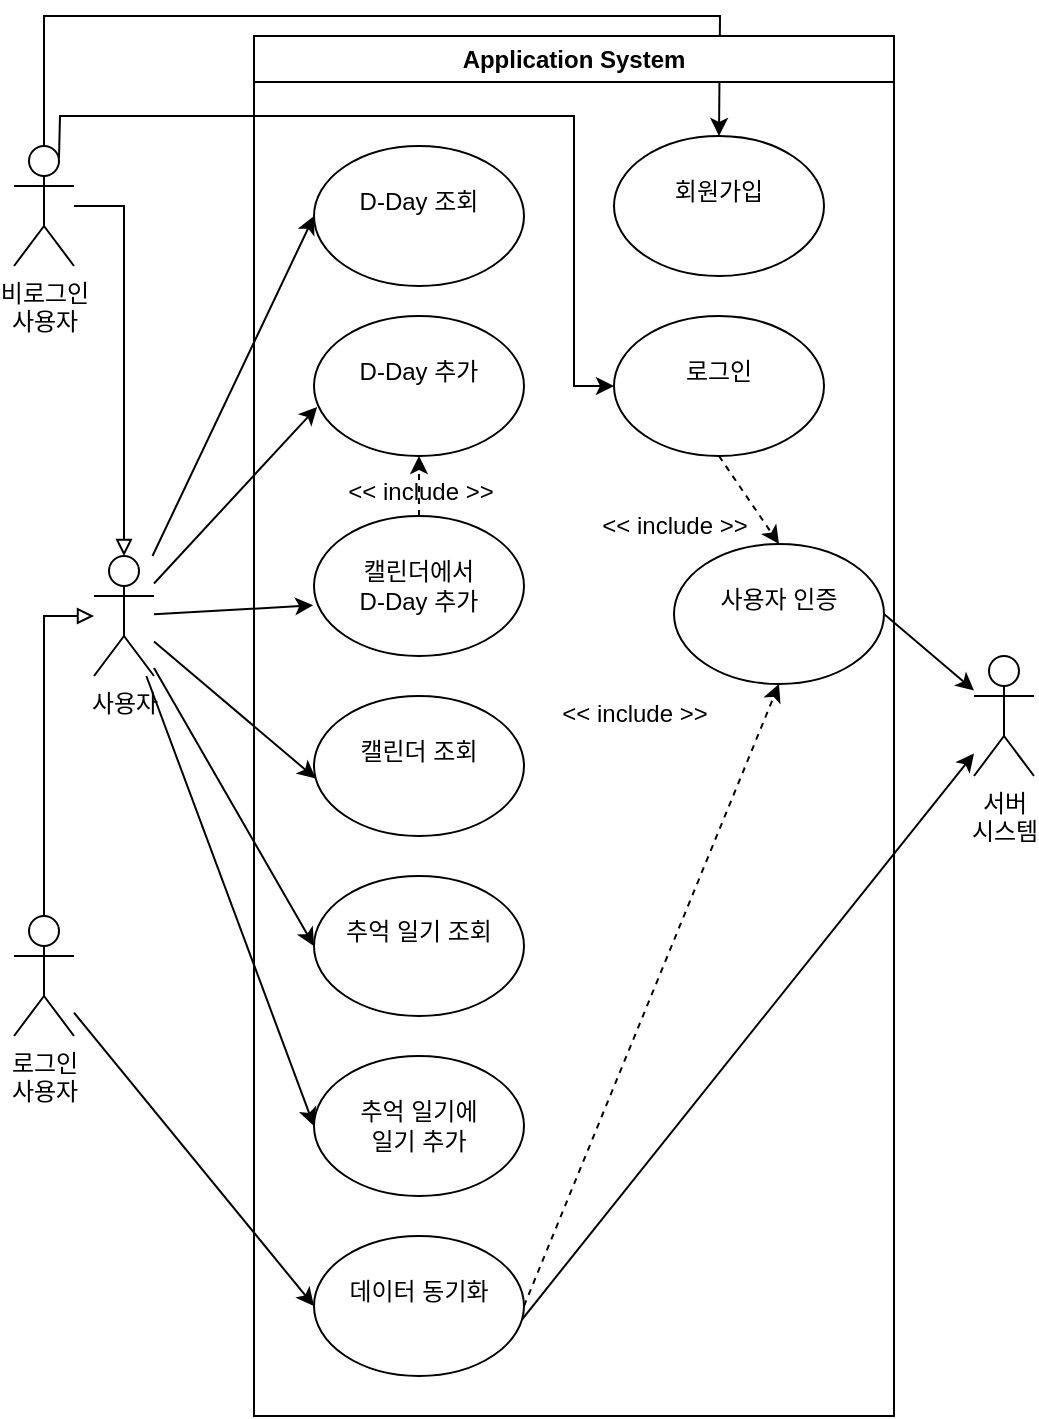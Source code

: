 <mxfile version="26.2.2">
  <diagram name="페이지-1" id="Ty02AL-ChVaSdqM5_bKr">
    <mxGraphModel dx="540" dy="755" grid="1" gridSize="10" guides="1" tooltips="1" connect="1" arrows="1" fold="1" page="1" pageScale="1" pageWidth="827" pageHeight="1169" math="0" shadow="0">
      <root>
        <mxCell id="0" />
        <mxCell id="1" parent="0" />
        <mxCell id="8_o_nkduab_r_s1Rcs5e-1" value="비로그인&lt;div&gt;사용자&lt;/div&gt;" style="shape=umlActor;verticalLabelPosition=bottom;verticalAlign=top;html=1;outlineConnect=0;" vertex="1" parent="1">
          <mxGeometry x="140" y="205" width="30" height="60" as="geometry" />
        </mxCell>
        <mxCell id="8_o_nkduab_r_s1Rcs5e-2" value="&lt;div&gt;사용자&lt;/div&gt;" style="shape=umlActor;verticalLabelPosition=bottom;verticalAlign=top;html=1;outlineConnect=0;" vertex="1" parent="1">
          <mxGeometry x="180" y="410" width="30" height="60" as="geometry" />
        </mxCell>
        <mxCell id="8_o_nkduab_r_s1Rcs5e-19" value="" style="endArrow=classic;html=1;rounded=0;entryX=0;entryY=0.5;entryDx=0;entryDy=0;" edge="1" parent="1" source="8_o_nkduab_r_s1Rcs5e-2" target="8_o_nkduab_r_s1Rcs5e-64">
          <mxGeometry width="50" height="50" relative="1" as="geometry">
            <mxPoint x="180" y="295" as="sourcePoint" />
            <mxPoint x="230" y="295" as="targetPoint" />
          </mxGeometry>
        </mxCell>
        <mxCell id="8_o_nkduab_r_s1Rcs5e-24" value="" style="endArrow=classic;html=1;rounded=0;entryX=0;entryY=0.5;entryDx=0;entryDy=0;" edge="1" parent="1" source="8_o_nkduab_r_s1Rcs5e-2" target="8_o_nkduab_r_s1Rcs5e-17">
          <mxGeometry width="50" height="50" relative="1" as="geometry">
            <mxPoint x="210" y="455" as="sourcePoint" />
            <mxPoint x="260" y="405" as="targetPoint" />
          </mxGeometry>
        </mxCell>
        <mxCell id="8_o_nkduab_r_s1Rcs5e-25" value="" style="endArrow=classic;html=1;rounded=0;entryX=0.008;entryY=0.589;entryDx=0;entryDy=0;entryPerimeter=0;" edge="1" parent="1" source="8_o_nkduab_r_s1Rcs5e-2" target="8_o_nkduab_r_s1Rcs5e-16">
          <mxGeometry width="50" height="50" relative="1" as="geometry">
            <mxPoint x="180" y="465" as="sourcePoint" />
            <mxPoint x="250" y="375" as="targetPoint" />
          </mxGeometry>
        </mxCell>
        <mxCell id="8_o_nkduab_r_s1Rcs5e-26" value="" style="endArrow=classic;html=1;rounded=0;entryX=0.015;entryY=0.65;entryDx=0;entryDy=0;entryPerimeter=0;" edge="1" parent="1" source="8_o_nkduab_r_s1Rcs5e-2" target="8_o_nkduab_r_s1Rcs5e-13">
          <mxGeometry width="50" height="50" relative="1" as="geometry">
            <mxPoint x="180" y="405" as="sourcePoint" />
            <mxPoint x="230" y="355" as="targetPoint" />
          </mxGeometry>
        </mxCell>
        <mxCell id="8_o_nkduab_r_s1Rcs5e-40" value="" style="endArrow=classic;html=1;rounded=0;entryX=0.5;entryY=0;entryDx=0;entryDy=0;exitX=0.5;exitY=0;exitDx=0;exitDy=0;exitPerimeter=0;" edge="1" parent="1" source="8_o_nkduab_r_s1Rcs5e-1" target="8_o_nkduab_r_s1Rcs5e-39">
          <mxGeometry width="50" height="50" relative="1" as="geometry">
            <mxPoint x="200" y="210" as="sourcePoint" />
            <mxPoint x="280" y="130" as="targetPoint" />
            <Array as="points">
              <mxPoint x="155" y="140" />
              <mxPoint x="493" y="140" />
            </Array>
          </mxGeometry>
        </mxCell>
        <mxCell id="8_o_nkduab_r_s1Rcs5e-41" value="" style="endArrow=classic;html=1;rounded=0;entryX=0;entryY=0.5;entryDx=0;entryDy=0;exitX=0.75;exitY=0.1;exitDx=0;exitDy=0;exitPerimeter=0;" edge="1" parent="1" source="8_o_nkduab_r_s1Rcs5e-1" target="8_o_nkduab_r_s1Rcs5e-38">
          <mxGeometry width="50" height="50" relative="1" as="geometry">
            <mxPoint x="160" y="140" as="sourcePoint" />
            <mxPoint x="210" y="90" as="targetPoint" />
            <Array as="points">
              <mxPoint x="163" y="190" />
              <mxPoint x="420" y="190" />
              <mxPoint x="420" y="325" />
            </Array>
          </mxGeometry>
        </mxCell>
        <mxCell id="8_o_nkduab_r_s1Rcs5e-42" value="Application System" style="swimlane;whiteSpace=wrap;html=1;" vertex="1" parent="1">
          <mxGeometry x="260" y="150" width="320" height="690" as="geometry" />
        </mxCell>
        <mxCell id="8_o_nkduab_r_s1Rcs5e-27" value="&lt;div&gt;&lt;br&gt;&lt;/div&gt;&lt;div&gt;사용자 인증&lt;/div&gt;" style="ellipse;whiteSpace=wrap;html=1;verticalAlign=top;align=center;" vertex="1" parent="8_o_nkduab_r_s1Rcs5e-42">
          <mxGeometry x="210" y="254" width="105" height="70" as="geometry" />
        </mxCell>
        <mxCell id="8_o_nkduab_r_s1Rcs5e-38" value="&lt;div&gt;&lt;br&gt;&lt;/div&gt;&lt;div&gt;로그인&lt;/div&gt;" style="ellipse;whiteSpace=wrap;html=1;verticalAlign=top;align=center;" vertex="1" parent="8_o_nkduab_r_s1Rcs5e-42">
          <mxGeometry x="180" y="140" width="105" height="70" as="geometry" />
        </mxCell>
        <mxCell id="8_o_nkduab_r_s1Rcs5e-39" value="&lt;br&gt;&lt;div&gt;회원가입&lt;/div&gt;" style="ellipse;whiteSpace=wrap;html=1;verticalAlign=top;align=center;" vertex="1" parent="8_o_nkduab_r_s1Rcs5e-42">
          <mxGeometry x="180" y="50" width="105" height="70" as="geometry" />
        </mxCell>
        <mxCell id="8_o_nkduab_r_s1Rcs5e-32" value="&amp;lt;&amp;lt; include &amp;gt;&amp;gt;" style="text;html=1;align=center;verticalAlign=middle;resizable=0;points=[];autosize=1;strokeColor=none;fillColor=none;" vertex="1" parent="8_o_nkduab_r_s1Rcs5e-42">
          <mxGeometry x="140" y="324" width="100" height="30" as="geometry" />
        </mxCell>
        <mxCell id="8_o_nkduab_r_s1Rcs5e-43" value="&amp;lt;&amp;lt; include &amp;gt;&amp;gt;" style="text;html=1;align=center;verticalAlign=middle;resizable=0;points=[];autosize=1;strokeColor=none;fillColor=none;" vertex="1" parent="8_o_nkduab_r_s1Rcs5e-42">
          <mxGeometry x="32.5" y="213" width="100" height="30" as="geometry" />
        </mxCell>
        <mxCell id="8_o_nkduab_r_s1Rcs5e-44" value="" style="endArrow=classic;html=1;rounded=0;exitX=0.5;exitY=1;exitDx=0;exitDy=0;entryX=0.5;entryY=0;entryDx=0;entryDy=0;dashed=1;" edge="1" parent="8_o_nkduab_r_s1Rcs5e-42" source="8_o_nkduab_r_s1Rcs5e-38" target="8_o_nkduab_r_s1Rcs5e-27">
          <mxGeometry width="50" height="50" relative="1" as="geometry">
            <mxPoint x="250" y="280" as="sourcePoint" />
            <mxPoint x="300" y="230" as="targetPoint" />
          </mxGeometry>
        </mxCell>
        <mxCell id="8_o_nkduab_r_s1Rcs5e-16" value="&lt;div&gt;&lt;br&gt;&lt;/div&gt;&lt;div&gt;캘린더 조회&lt;/div&gt;" style="ellipse;whiteSpace=wrap;html=1;verticalAlign=top;align=center;" vertex="1" parent="8_o_nkduab_r_s1Rcs5e-42">
          <mxGeometry x="30" y="330" width="105" height="70" as="geometry" />
        </mxCell>
        <mxCell id="8_o_nkduab_r_s1Rcs5e-17" value="&lt;div&gt;&lt;br&gt;&lt;/div&gt;&lt;div&gt;추억 일기&amp;nbsp;&lt;span style=&quot;background-color: transparent; color: light-dark(rgb(0, 0, 0), rgb(255, 255, 255));&quot;&gt;조회&lt;/span&gt;&lt;/div&gt;" style="ellipse;whiteSpace=wrap;html=1;verticalAlign=top;align=center;" vertex="1" parent="8_o_nkduab_r_s1Rcs5e-42">
          <mxGeometry x="30" y="420" width="105" height="70" as="geometry" />
        </mxCell>
        <mxCell id="8_o_nkduab_r_s1Rcs5e-56" value="&lt;div&gt;&lt;br&gt;&lt;/div&gt;&lt;div&gt;캘린더에서&lt;/div&gt;&lt;div&gt;D-Day 추가&lt;/div&gt;" style="ellipse;whiteSpace=wrap;html=1;verticalAlign=top;align=center;" vertex="1" parent="8_o_nkduab_r_s1Rcs5e-42">
          <mxGeometry x="30" y="240" width="105" height="70" as="geometry" />
        </mxCell>
        <mxCell id="8_o_nkduab_r_s1Rcs5e-13" value="&lt;div&gt;&lt;br&gt;&lt;/div&gt;&lt;div&gt;&lt;span style=&quot;background-color: transparent; color: light-dark(rgb(0, 0, 0), rgb(255, 255, 255));&quot;&gt;D-Day 추가&lt;/span&gt;&lt;/div&gt;" style="ellipse;whiteSpace=wrap;html=1;verticalAlign=top;align=center;" vertex="1" parent="8_o_nkduab_r_s1Rcs5e-42">
          <mxGeometry x="30" y="140" width="105" height="70" as="geometry" />
        </mxCell>
        <mxCell id="8_o_nkduab_r_s1Rcs5e-59" value="" style="endArrow=classic;html=1;rounded=0;exitX=0.5;exitY=0;exitDx=0;exitDy=0;entryX=0.5;entryY=1;entryDx=0;entryDy=0;dashed=1;" edge="1" parent="8_o_nkduab_r_s1Rcs5e-42" source="8_o_nkduab_r_s1Rcs5e-56" target="8_o_nkduab_r_s1Rcs5e-13">
          <mxGeometry width="50" height="50" relative="1" as="geometry">
            <mxPoint x="80.5" y="100" as="sourcePoint" />
            <mxPoint x="110.5" y="144" as="targetPoint" />
          </mxGeometry>
        </mxCell>
        <mxCell id="8_o_nkduab_r_s1Rcs5e-63" value="&lt;div&gt;&lt;br&gt;&lt;/div&gt;&lt;div&gt;&lt;span style=&quot;background-color: transparent; color: light-dark(rgb(0, 0, 0), rgb(255, 255, 255));&quot;&gt;D-Day 조회&lt;/span&gt;&lt;/div&gt;" style="ellipse;whiteSpace=wrap;html=1;verticalAlign=top;align=center;" vertex="1" parent="8_o_nkduab_r_s1Rcs5e-42">
          <mxGeometry x="30" y="55" width="105" height="70" as="geometry" />
        </mxCell>
        <mxCell id="8_o_nkduab_r_s1Rcs5e-52" value="서버&lt;div&gt;시스템&lt;/div&gt;" style="shape=umlActor;verticalLabelPosition=bottom;verticalAlign=top;html=1;outlineConnect=0;" vertex="1" parent="1">
          <mxGeometry x="620" y="460" width="30" height="60" as="geometry" />
        </mxCell>
        <mxCell id="8_o_nkduab_r_s1Rcs5e-53" value="" style="endArrow=classic;html=1;rounded=0;exitX=1;exitY=1;exitDx=0;exitDy=0;" edge="1" parent="1" source="8_o_nkduab_r_s1Rcs5e-20" target="8_o_nkduab_r_s1Rcs5e-52">
          <mxGeometry width="50" height="50" relative="1" as="geometry">
            <mxPoint x="490" y="570" as="sourcePoint" />
            <mxPoint x="540" y="520" as="targetPoint" />
            <Array as="points" />
          </mxGeometry>
        </mxCell>
        <mxCell id="8_o_nkduab_r_s1Rcs5e-54" value="" style="endArrow=classic;html=1;rounded=0;exitX=1;exitY=0.5;exitDx=0;exitDy=0;" edge="1" parent="1" source="8_o_nkduab_r_s1Rcs5e-27" target="8_o_nkduab_r_s1Rcs5e-52">
          <mxGeometry width="50" height="50" relative="1" as="geometry">
            <mxPoint x="600" y="440" as="sourcePoint" />
            <mxPoint x="650" y="390" as="targetPoint" />
          </mxGeometry>
        </mxCell>
        <mxCell id="8_o_nkduab_r_s1Rcs5e-58" value="" style="endArrow=classic;html=1;rounded=0;entryX=-0.004;entryY=0.638;entryDx=0;entryDy=0;entryPerimeter=0;" edge="1" parent="1" source="8_o_nkduab_r_s1Rcs5e-2" target="8_o_nkduab_r_s1Rcs5e-56">
          <mxGeometry width="50" height="50" relative="1" as="geometry">
            <mxPoint x="160" y="370" as="sourcePoint" />
            <mxPoint x="210" y="320" as="targetPoint" />
          </mxGeometry>
        </mxCell>
        <mxCell id="8_o_nkduab_r_s1Rcs5e-60" value="&amp;lt;&amp;lt; include &amp;gt;&amp;gt;" style="text;html=1;align=center;verticalAlign=middle;resizable=0;points=[];autosize=1;strokeColor=none;fillColor=none;" vertex="1" parent="1">
          <mxGeometry x="420" y="380" width="100" height="30" as="geometry" />
        </mxCell>
        <mxCell id="8_o_nkduab_r_s1Rcs5e-20" value="&lt;div&gt;&lt;br&gt;&lt;/div&gt;&lt;div&gt;데이터 동기화&lt;/div&gt;" style="ellipse;whiteSpace=wrap;html=1;verticalAlign=top;align=center;" vertex="1" parent="1">
          <mxGeometry x="290" y="750" width="105" height="70" as="geometry" />
        </mxCell>
        <mxCell id="8_o_nkduab_r_s1Rcs5e-31" value="" style="endArrow=classic;html=1;rounded=0;exitX=1;exitY=0.5;exitDx=0;exitDy=0;entryX=0.5;entryY=1;entryDx=0;entryDy=0;dashed=1;" edge="1" parent="1" source="8_o_nkduab_r_s1Rcs5e-20" target="8_o_nkduab_r_s1Rcs5e-27">
          <mxGeometry width="50" height="50" relative="1" as="geometry">
            <mxPoint x="400" y="565" as="sourcePoint" />
            <mxPoint x="450" y="515" as="targetPoint" />
            <Array as="points" />
          </mxGeometry>
        </mxCell>
        <mxCell id="8_o_nkduab_r_s1Rcs5e-64" value="&lt;div&gt;&lt;br&gt;&lt;/div&gt;&lt;div&gt;추억 일기에&lt;/div&gt;&lt;div&gt;일기 추가&lt;/div&gt;" style="ellipse;whiteSpace=wrap;html=1;verticalAlign=top;align=center;" vertex="1" parent="1">
          <mxGeometry x="290" y="660" width="105" height="70" as="geometry" />
        </mxCell>
        <mxCell id="8_o_nkduab_r_s1Rcs5e-66" value="" style="endArrow=classic;html=1;rounded=0;entryX=0;entryY=0.5;entryDx=0;entryDy=0;" edge="1" parent="1" source="8_o_nkduab_r_s1Rcs5e-2" target="8_o_nkduab_r_s1Rcs5e-63">
          <mxGeometry width="50" height="50" relative="1" as="geometry">
            <mxPoint x="180" y="370" as="sourcePoint" />
            <mxPoint x="280" y="210" as="targetPoint" />
          </mxGeometry>
        </mxCell>
        <mxCell id="8_o_nkduab_r_s1Rcs5e-71" value="&lt;div&gt;로그인&lt;/div&gt;&lt;div&gt;사용자&lt;/div&gt;" style="shape=umlActor;verticalLabelPosition=bottom;verticalAlign=top;html=1;outlineConnect=0;" vertex="1" parent="1">
          <mxGeometry x="140" y="590" width="30" height="60" as="geometry" />
        </mxCell>
        <mxCell id="8_o_nkduab_r_s1Rcs5e-72" value="" style="endArrow=block;html=1;rounded=0;endFill=0;strokeWidth=1;" edge="1" parent="1" source="8_o_nkduab_r_s1Rcs5e-71">
          <mxGeometry width="50" height="50" relative="1" as="geometry">
            <mxPoint x="110" y="560" as="sourcePoint" />
            <mxPoint x="180" y="440" as="targetPoint" />
            <Array as="points">
              <mxPoint x="155" y="440" />
            </Array>
          </mxGeometry>
        </mxCell>
        <mxCell id="8_o_nkduab_r_s1Rcs5e-73" value="" style="endArrow=block;html=1;rounded=0;endFill=0;strokeWidth=1;" edge="1" parent="1" source="8_o_nkduab_r_s1Rcs5e-1" target="8_o_nkduab_r_s1Rcs5e-2">
          <mxGeometry width="50" height="50" relative="1" as="geometry">
            <mxPoint x="156" y="470" as="sourcePoint" />
            <mxPoint x="180" y="320" as="targetPoint" />
            <Array as="points">
              <mxPoint x="195" y="235" />
            </Array>
          </mxGeometry>
        </mxCell>
        <mxCell id="8_o_nkduab_r_s1Rcs5e-76" value="" style="endArrow=classic;html=1;rounded=0;entryX=0;entryY=0.5;entryDx=0;entryDy=0;" edge="1" parent="1" source="8_o_nkduab_r_s1Rcs5e-71" target="8_o_nkduab_r_s1Rcs5e-20">
          <mxGeometry width="50" height="50" relative="1" as="geometry">
            <mxPoint x="190" y="740" as="sourcePoint" />
            <mxPoint x="240" y="690" as="targetPoint" />
          </mxGeometry>
        </mxCell>
      </root>
    </mxGraphModel>
  </diagram>
</mxfile>
